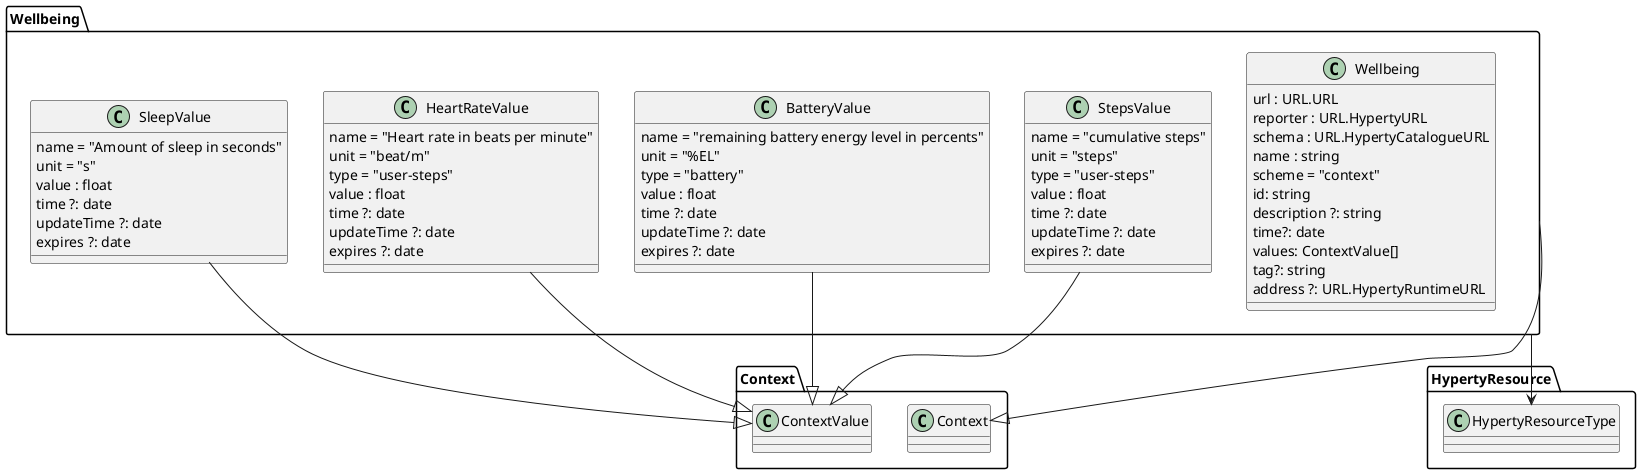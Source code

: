 @startuml "wellbeing.png"

Package Wellbeing {

class Wellbeing {
  url : URL.URL
  reporter : URL.HypertyURL
  schema : URL.HypertyCatalogueURL
  name : string
  scheme = "context"
  id: string
  description ?: string
  time?: date
  values: ContextValue[]
  tag?: string
  address ?: URL.HypertyRuntimeURL
}

class StepsValue {
  name = "cumulative steps"
  unit = "steps"
  type = "user-steps"
  value : float
  time ?: date
  updateTime ?: date
  expires ?: date
}

class BatteryValue {
  name = "remaining battery energy level in percents"
  unit = "%EL"
  type = "battery"
  value : float
  time ?: date
  updateTime ?: date
  expires ?: date
}

class HeartRateValue {
  name = "Heart rate in beats per minute"
  unit = "beat/m"
  type = "user-steps"
  value : float
  time ?: date
  updateTime ?: date
  expires ?: date
}

class SleepValue {
  name = "Amount of sleep in seconds"
  unit = "s"
  value : float
  time ?: date
  updateTime ?: date
  expires ?: date
}

}


Wellbeing --|> Context.Context
SleepValue --|> Context.ContextValue
HeartRateValue --|> Context.ContextValue
BatteryValue --|> Context.ContextValue
StepsValue --|> Context.ContextValue


Wellbeing --> HypertyResource.HypertyResourceType


@enduml
